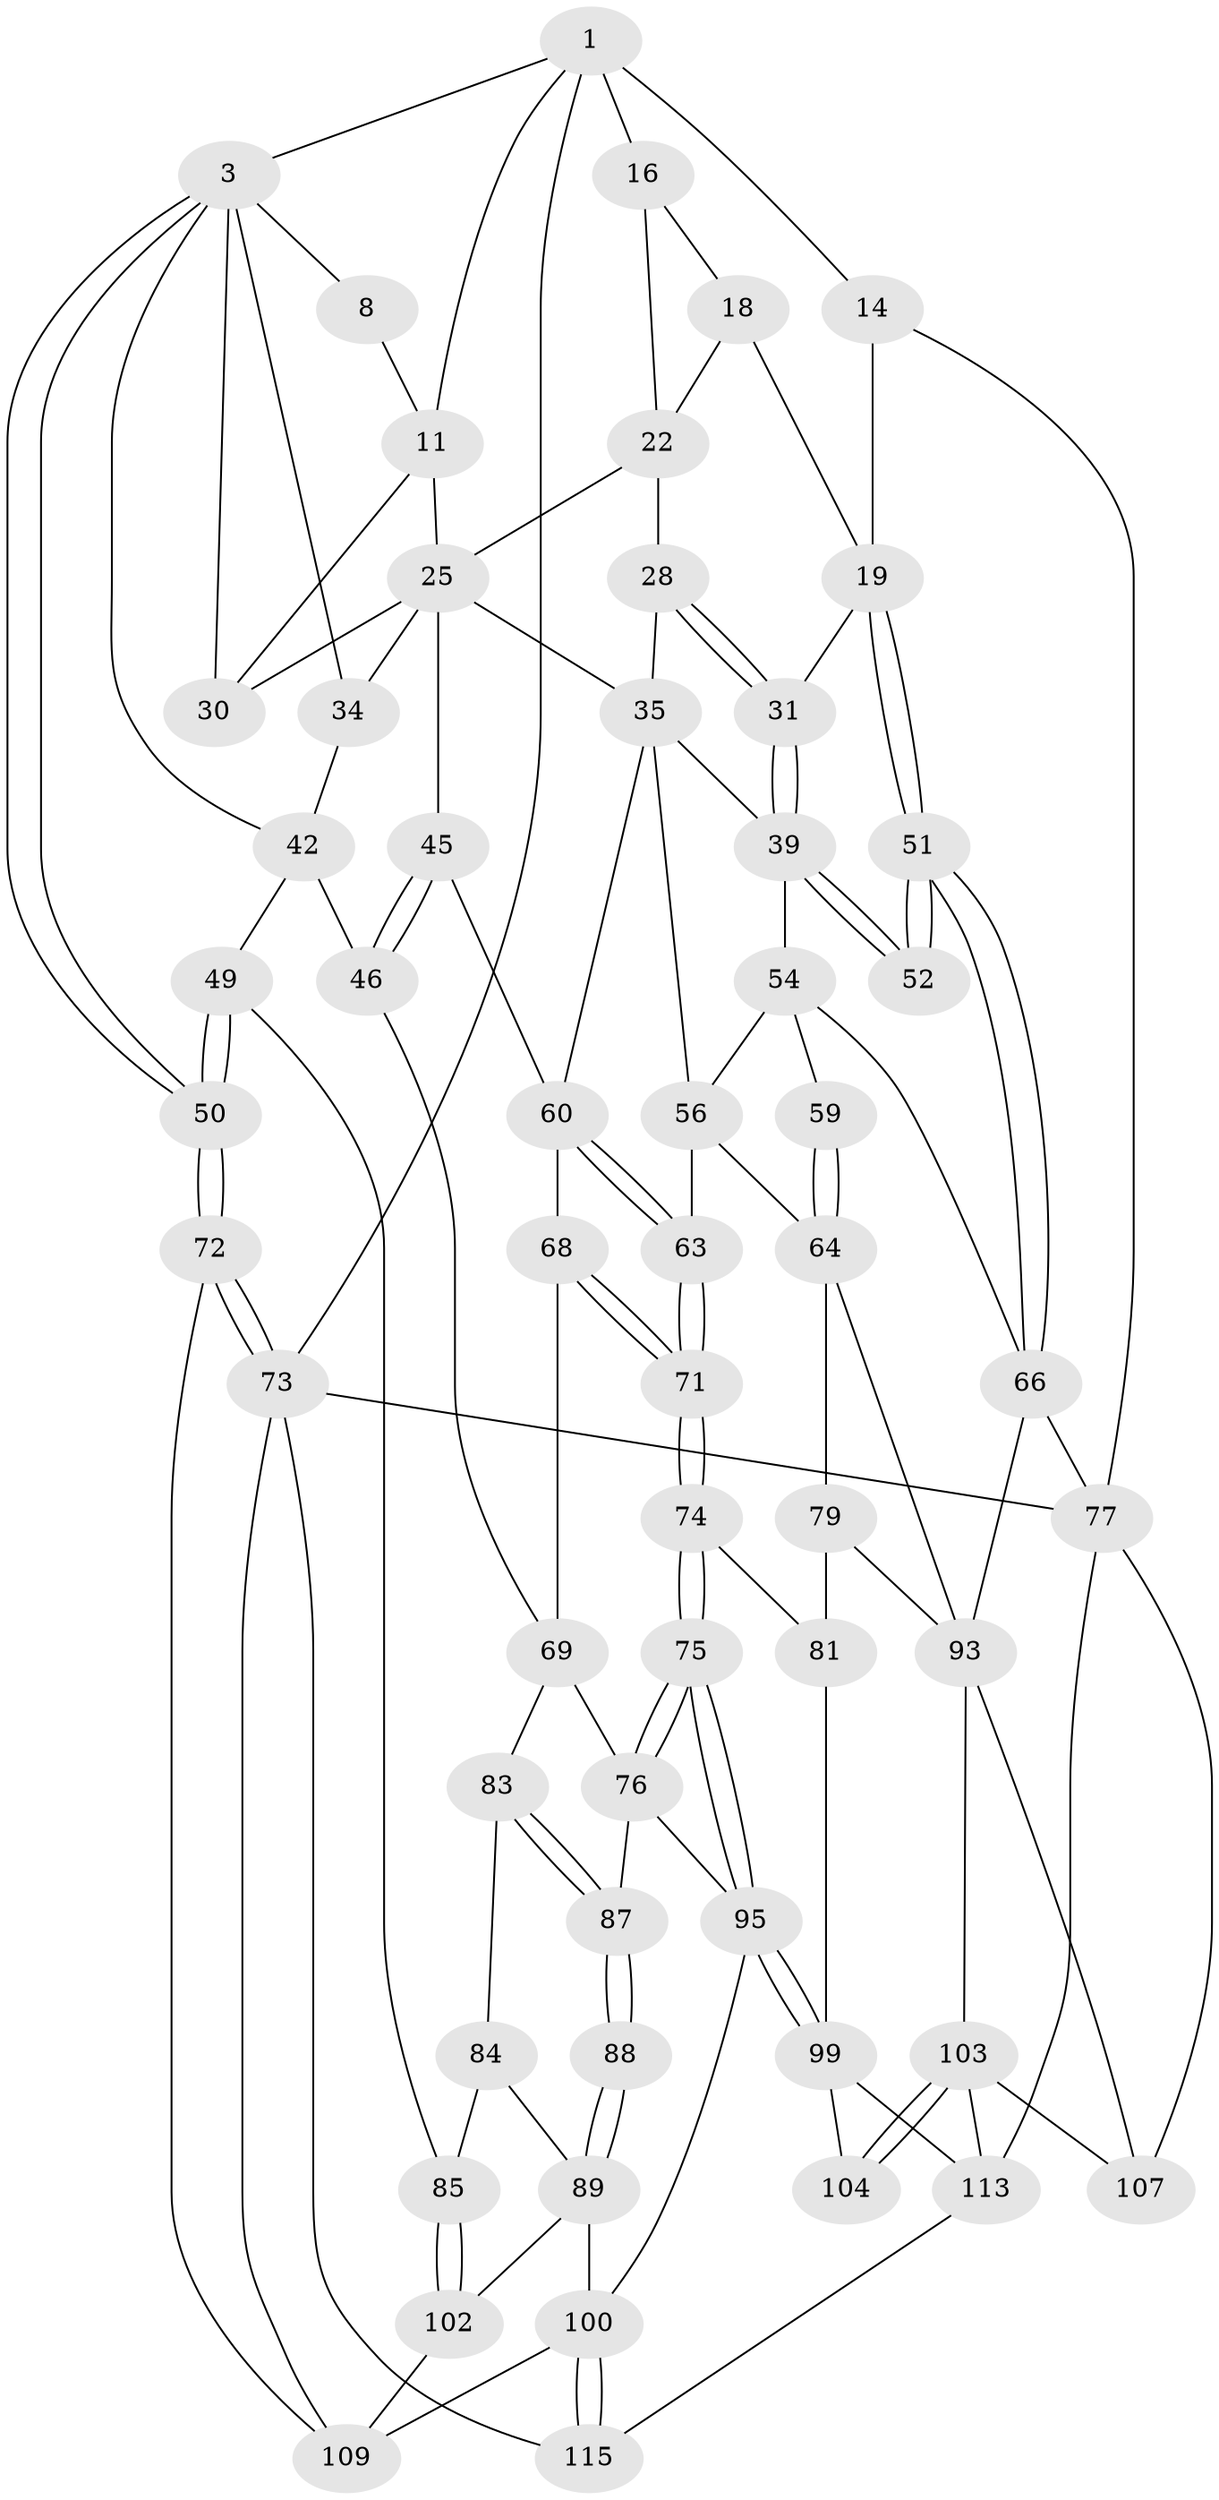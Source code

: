 // original degree distribution, {3: 0.034482758620689655, 5: 0.5517241379310345, 4: 0.19827586206896552, 6: 0.21551724137931033}
// Generated by graph-tools (version 1.1) at 2025/28/03/15/25 16:28:00]
// undirected, 58 vertices, 128 edges
graph export_dot {
graph [start="1"]
  node [color=gray90,style=filled];
  1 [pos="+0.30254423992677343+0",super="+9+2"];
  3 [pos="+0+0",super="+4"];
  8 [pos="+0.2880521660791367+0.01523824441445442",super="+13"];
  11 [pos="+0.4912885611343654+0.08766047877076014",super="+12"];
  14 [pos="+1+0",super="+15"];
  16 [pos="+0.611858298034233+0",super="+17"];
  18 [pos="+0.9211189192951842+0",super="+21"];
  19 [pos="+1+0.09801853694563248",super="+20"];
  22 [pos="+0.6768490481772149+0.10672002172685333",super="+23+24"];
  25 [pos="+0.5422911371436159+0.1909225291318057",super="+26+38"];
  28 [pos="+0.7631021686252613+0.13019832682431778",super="+29"];
  30 [pos="+0.289046105618577+0.17418966783082326"];
  31 [pos="+0.9123927624208303+0.23653388868815597"];
  34 [pos="+0.1857936611384701+0.24636068196711716",super="+43"];
  35 [pos="+0.7788023835348931+0.30891510170800296",super="+36"];
  39 [pos="+0.8939377371279719+0.263825610635967",super="+40"];
  42 [pos="+0+0.05606183676572561",super="+44"];
  45 [pos="+0.32871220734468076+0.36095048139766645",super="+48"];
  46 [pos="+0.1478131075761445+0.4957531814166822"];
  49 [pos="+0+0.5790548251917597"];
  50 [pos="+0+0.5790480982587461"];
  51 [pos="+1+0.42820474465960756"];
  52 [pos="+1+0.40985094174818093"];
  54 [pos="+0.8225135067327588+0.3483151914531707",super="+55+57"];
  56 [pos="+0.6193125533376407+0.3952445044274031",super="+62"];
  59 [pos="+0.79638542361668+0.5812620884552585"];
  60 [pos="+0.48888842280884837+0.4760998414966951",super="+61"];
  63 [pos="+0.5912057889339243+0.5694431102793147"];
  64 [pos="+0.7584973636230382+0.5983157607358544",super="+65"];
  66 [pos="+1+0.6128022282100026",super="+78+67"];
  68 [pos="+0.4218564060184814+0.5265238405498162"];
  69 [pos="+0.40001387251344034+0.5651157335895158",super="+70"];
  71 [pos="+0.551820065555199+0.6120614103728083"];
  72 [pos="+0+0.8369191691505966"];
  73 [pos="+0+1",super="+116"];
  74 [pos="+0.5128732291375167+0.671584162275133"];
  75 [pos="+0.500352654344306+0.6742754114745161"];
  76 [pos="+0.43796495737862595+0.6408461500438226",super="+86"];
  77 [pos="+1+1",super="+111"];
  79 [pos="+0.6778293121431076+0.7473353863451561",super="+80"];
  81 [pos="+0.514619867420881+0.6730174197160184",super="+98"];
  83 [pos="+0.2462535120553315+0.6331770323069019"];
  84 [pos="+0.19007882889587494+0.6970342612151089"];
  85 [pos="+0.062322228302361705+0.7501043185447008"];
  87 [pos="+0.25052452426952326+0.6739139124912177",super="+92"];
  88 [pos="+0.2047488401312256+0.7932848788081892"];
  89 [pos="+0.18250350657600406+0.8102546375653714",super="+90"];
  93 [pos="+0.9084981962579872+0.78111423218046",super="+106+94"];
  95 [pos="+0.41490960415611855+0.8450443849862299",super="+96"];
  99 [pos="+0.5570070878801789+0.9320466694432541",super="+105"];
  100 [pos="+0.3530158262124932+0.8816788753128454",super="+101"];
  102 [pos="+0.10556227019821486+0.7987718272045424"];
  103 [pos="+0.7869709463063637+0.8672183996134081",super="+108"];
  104 [pos="+0.7788231286216808+0.888307117410857"];
  107 [pos="+0.9431464311192923+0.8719458837198872"];
  109 [pos="+0.13780484132650336+1",super="+110"];
  113 [pos="+0.8482116518895595+1",super="+114"];
  115 [pos="+0.345837686346276+1"];
  1 -- 16;
  1 -- 11;
  1 -- 14 [weight=2];
  1 -- 73;
  1 -- 3;
  3 -- 50;
  3 -- 50;
  3 -- 34;
  3 -- 8 [weight=2];
  3 -- 42;
  3 -- 30;
  8 -- 11;
  11 -- 25;
  11 -- 30;
  14 -- 19;
  14 -- 77;
  16 -- 18;
  16 -- 22;
  18 -- 22;
  18 -- 19;
  19 -- 51;
  19 -- 51;
  19 -- 31;
  22 -- 28 [weight=2];
  22 -- 25;
  25 -- 34;
  25 -- 45 [weight=2];
  25 -- 30;
  25 -- 35;
  28 -- 31;
  28 -- 31;
  28 -- 35;
  31 -- 39;
  31 -- 39;
  34 -- 42 [weight=2];
  35 -- 39;
  35 -- 56;
  35 -- 60;
  39 -- 52 [weight=2];
  39 -- 52;
  39 -- 54 [weight=2];
  42 -- 49;
  42 -- 46;
  45 -- 46;
  45 -- 46;
  45 -- 60;
  46 -- 69;
  49 -- 50;
  49 -- 50;
  49 -- 85;
  50 -- 72;
  50 -- 72;
  51 -- 52;
  51 -- 52;
  51 -- 66;
  51 -- 66;
  54 -- 56;
  54 -- 59 [weight=2];
  54 -- 66;
  56 -- 63;
  56 -- 64;
  59 -- 64;
  59 -- 64;
  60 -- 63;
  60 -- 63;
  60 -- 68;
  63 -- 71;
  63 -- 71;
  64 -- 79;
  64 -- 93;
  66 -- 77;
  66 -- 93 [weight=2];
  68 -- 69;
  68 -- 71;
  68 -- 71;
  69 -- 76 [weight=2];
  69 -- 83;
  71 -- 74;
  71 -- 74;
  72 -- 73;
  72 -- 73;
  72 -- 109;
  73 -- 77;
  73 -- 115;
  73 -- 109;
  74 -- 75;
  74 -- 75;
  74 -- 81;
  75 -- 76;
  75 -- 76;
  75 -- 95;
  75 -- 95;
  76 -- 95;
  76 -- 87;
  77 -- 113;
  77 -- 107;
  79 -- 81 [weight=2];
  79 -- 93;
  81 -- 99;
  83 -- 84;
  83 -- 87;
  83 -- 87;
  84 -- 85;
  84 -- 89;
  85 -- 102;
  85 -- 102;
  87 -- 88 [weight=2];
  87 -- 88;
  88 -- 89;
  88 -- 89;
  89 -- 100;
  89 -- 102;
  93 -- 107;
  93 -- 103;
  95 -- 99;
  95 -- 99;
  95 -- 100;
  99 -- 104;
  99 -- 113;
  100 -- 115;
  100 -- 115;
  100 -- 109;
  102 -- 109;
  103 -- 104 [weight=2];
  103 -- 104;
  103 -- 113;
  103 -- 107;
  113 -- 115;
}

